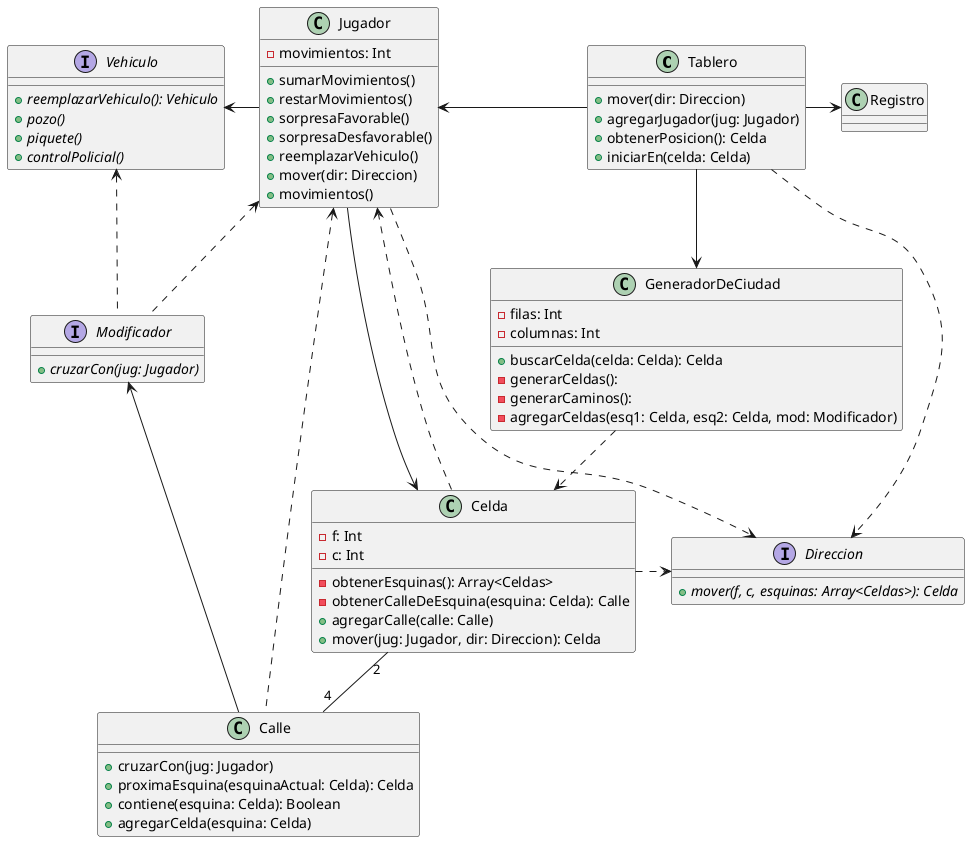 @startuml modelo-actual

class Tablero {
    + mover(dir: Direccion)
    + agregarJugador(jug: Jugador)
    + obtenerPosicion(): Celda
    + iniciarEn(celda: Celda)
}

class Jugador {
    - movimientos: Int

    + sumarMovimientos()
    + restarMovimientos()
    + sorpresaFavorable()
    + sorpresaDesfavorable()
    + reemplazarVehiculo()
    + mover(dir: Direccion)
    + movimientos()
}

class Calle {
    + cruzarCon(jug: Jugador)
    + proximaEsquina(esquinaActual: Celda): Celda
    + contiene(esquina: Celda): Boolean
    + agregarCelda(esquina: Celda)
}

interface Vehiculo {
    + {abstract} reemplazarVehiculo(): Vehiculo
    + {abstract} pozo()
    + {abstract} piquete()
    + {abstract} controlPolicial()
}

interface Modificador {
    + {abstract} cruzarCon(jug: Jugador)
}

class Celda {
    - f: Int
    - c: Int

    - obtenerEsquinas(): Array<Celdas>
    - obtenerCalleDeEsquina(esquina: Celda): Calle
    + agregarCalle(calle: Calle)
    + mover(jug: Jugador, dir: Direccion): Celda
}

class Registro {

}

class GeneradorDeCiudad {
    - filas: Int
    - columnas: Int
    + buscarCelda(celda: Celda): Celda
    - generarCeldas():
    - generarCaminos():
    - agregarCeldas(esq1: Celda, esq2: Celda, mod: Modificador)
}

interface Direccion {
    + {abstract} mover(f, c, esquinas: Array<Celdas>): Celda
}

Tablero -left-> Jugador
Tablero --> GeneradorDeCiudad
GeneradorDeCiudad .down.> Celda
Jugador -left-> Vehiculo
Jugador --> Celda
Tablero -right-> Registro
Calle -left-> Modificador
Calle .left.> Jugador
Celda ..> Jugador
Modificador .left.> Vehiculo
Celda "2" -- "4" Calle
Modificador .up.> Jugador
Tablero ..> Direccion
Jugador ..> Direccion
Celda .right.> Direccion

@enduml

@startuml interface-direccion

interface Direccion {
    + {abstract} mover(f, c, esquinas: Array<Celdas>): Celda
}

class Arriba {
    + mover(f, c, esquinas: Array<Celdas>): Celda
}

class Abajo {
    + mover(f, c, esquinas: Array<Celdas>): Celda
}

class Derecha {
    + mover(f, c, esquinas: Array<Celdas>): Celda
}

class Izquierda {
    + mover(f, c, esquinas: Array<Celdas>): Celda
}

Arriba ..|> Direccion
Abajo ..|> Direccion
Derecha .up.|> Direccion
Izquierda .up.|> Direccion

@enduml

@startuml interface-vehiculo

interface Vehiculo {
    + {abstract} reemplazarVehiculo(): Vehiculo
    + {abstract} pozo()
    + {abstract} piquete()
    + {abstract} controlPolicial()
}

class 4x4 { 
    + pozo()
    + piquete()
    + controlPolicial()
    + reemplazarVehiculo(): Vehiculo
}

class Moto {
    + pozo()
    + piquete()
    + controlPolicial()
    + reemplazarVehiculo(): Vehiculo
}

class Auto {
    + pozo()
    + piquete()
    + controlPolicial()
    + reemplazarVehiculo(): Vehiculo
}

4x4 .up.|> Vehiculo
Auto ..|> Vehiculo
Moto ..|> Vehiculo

@enduml

@startuml interface-modificador

interface Modificador {
    + {abstract} cruzarCon(jug: Jugador)
}

class Pozo {
    + cruzarCon(jug:Jugador)
}

class ControlPolicial {
    + cruzarCon(jug:Jugador)
}

class Piquete {
    + cruzarCon(jug:Jugador)
}

class Favorable {
    + cruzarCon(jug:Jugador)
}

class Desfavorable {
    + cruzarCon(jug:Jugador)
}

class CambioDeVehiculo {
    + cruzarCon(jug:Jugador)
}

class Nulo {
    + cruzarCon(jug:Jugador)
}

Favorable ..|> Modificador
Desfavorable .left.|> Modificador
CambioDeVehiculo .up.|> Modificador
Pozo .right.|> Modificador
Piquete ..|> Modificador
ControlPolicial .up.|> Modificador
Nulo ..|> Modificador

@enduml